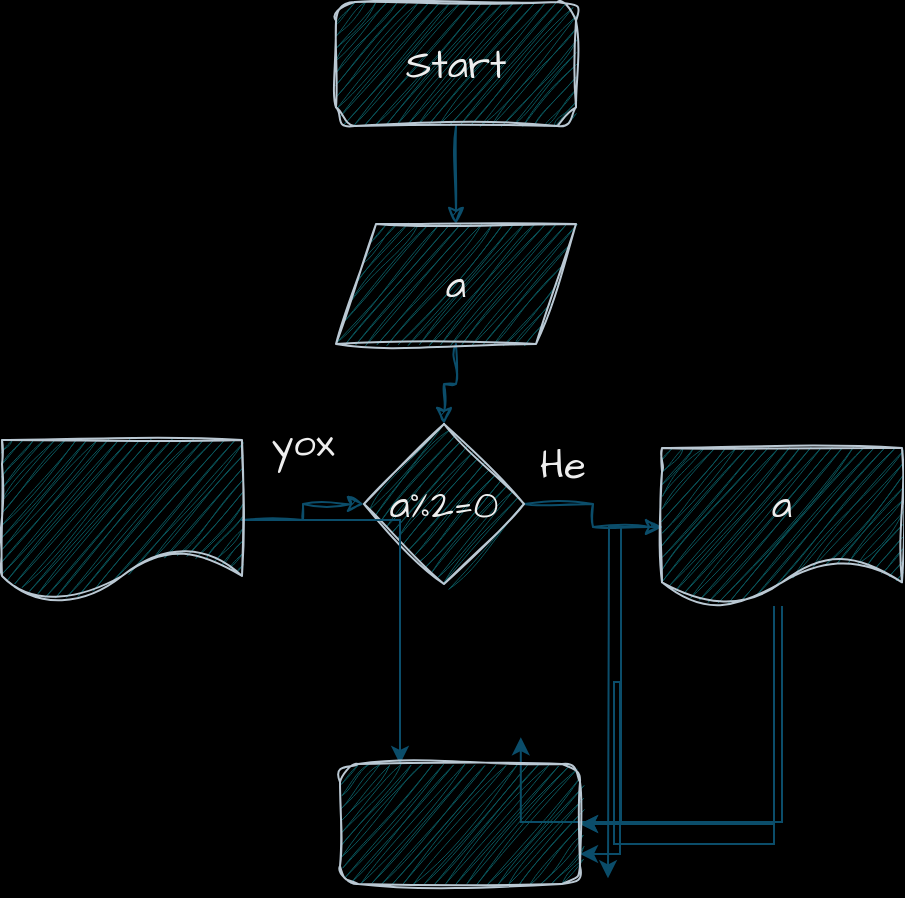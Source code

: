 <mxfile version="22.1.16" type="device" pages="3">
  <diagram name="Page-1" id="2OSHkexACjScGBSH4Fvq">
    <mxGraphModel dx="1050" dy="607" grid="0" gridSize="10" guides="1" tooltips="1" connect="1" arrows="1" fold="1" page="1" pageScale="1" pageWidth="1654" pageHeight="1169" background="#000000" math="0" shadow="0">
      <root>
        <mxCell id="0" />
        <mxCell id="1" parent="0" />
        <mxCell id="wQ0a7smBT6OowbJ8nkKi-17" value="" style="edgeStyle=orthogonalEdgeStyle;rounded=0;sketch=1;hachureGap=4;jiggle=2;curveFitting=1;orthogonalLoop=1;jettySize=auto;html=1;strokeColor=#0B4D6A;fontFamily=Architects Daughter;fontSource=https%3A%2F%2Ffonts.googleapis.com%2Fcss%3Ffamily%3DArchitects%2BDaughter;fontSize=16;labelBackgroundColor=none;fontColor=default;" parent="1" source="wQ0a7smBT6OowbJ8nkKi-11" target="wQ0a7smBT6OowbJ8nkKi-12" edge="1">
          <mxGeometry relative="1" as="geometry" />
        </mxCell>
        <mxCell id="wQ0a7smBT6OowbJ8nkKi-11" value="Start" style="rounded=1;whiteSpace=wrap;html=1;sketch=1;hachureGap=4;jiggle=2;curveFitting=1;strokeColor=#BAC8D3;fontFamily=Architects Daughter;fontSource=https%3A%2F%2Ffonts.googleapis.com%2Fcss%3Ffamily%3DArchitects%2BDaughter;fontSize=20;fontColor=#EEEEEE;fillColor=#09555B;labelBackgroundColor=none;" parent="1" vertex="1">
          <mxGeometry x="300" y="331" width="120" height="62" as="geometry" />
        </mxCell>
        <mxCell id="wQ0a7smBT6OowbJ8nkKi-18" value="" style="edgeStyle=orthogonalEdgeStyle;rounded=0;sketch=1;hachureGap=4;jiggle=2;curveFitting=1;orthogonalLoop=1;jettySize=auto;html=1;strokeColor=#0B4D6A;fontFamily=Architects Daughter;fontSource=https%3A%2F%2Ffonts.googleapis.com%2Fcss%3Ffamily%3DArchitects%2BDaughter;fontSize=16;labelBackgroundColor=none;fontColor=default;" parent="1" source="wQ0a7smBT6OowbJ8nkKi-12" target="wQ0a7smBT6OowbJ8nkKi-13" edge="1">
          <mxGeometry relative="1" as="geometry" />
        </mxCell>
        <mxCell id="wQ0a7smBT6OowbJ8nkKi-12" value="a" style="shape=parallelogram;perimeter=parallelogramPerimeter;whiteSpace=wrap;html=1;fixedSize=1;sketch=1;hachureGap=4;jiggle=2;curveFitting=1;strokeColor=#BAC8D3;fontFamily=Architects Daughter;fontSource=https%3A%2F%2Ffonts.googleapis.com%2Fcss%3Ffamily%3DArchitects%2BDaughter;fontSize=20;fontColor=#EEEEEE;fillColor=#09555B;labelBackgroundColor=none;" parent="1" vertex="1">
          <mxGeometry x="300" y="442" width="120" height="60" as="geometry" />
        </mxCell>
        <mxCell id="wQ0a7smBT6OowbJ8nkKi-19" value="" style="edgeStyle=orthogonalEdgeStyle;rounded=0;sketch=1;hachureGap=4;jiggle=2;curveFitting=1;orthogonalLoop=1;jettySize=auto;html=1;strokeColor=#0B4D6A;fontFamily=Architects Daughter;fontSource=https%3A%2F%2Ffonts.googleapis.com%2Fcss%3Ffamily%3DArchitects%2BDaughter;fontSize=16;labelBackgroundColor=none;fontColor=default;" parent="1" source="wQ0a7smBT6OowbJ8nkKi-13" target="wQ0a7smBT6OowbJ8nkKi-14" edge="1">
          <mxGeometry relative="1" as="geometry" />
        </mxCell>
        <mxCell id="wQ0a7smBT6OowbJ8nkKi-13" value="a%2=0" style="rhombus;whiteSpace=wrap;html=1;sketch=1;hachureGap=4;jiggle=2;curveFitting=1;strokeColor=#BAC8D3;fontFamily=Architects Daughter;fontSource=https%3A%2F%2Ffonts.googleapis.com%2Fcss%3Ffamily%3DArchitects%2BDaughter;fontSize=20;fontColor=#EEEEEE;fillColor=#09555B;labelBackgroundColor=none;" parent="1" vertex="1">
          <mxGeometry x="314" y="542" width="80" height="80" as="geometry" />
        </mxCell>
        <mxCell id="wQ0a7smBT6OowbJ8nkKi-26" style="edgeStyle=orthogonalEdgeStyle;rounded=0;orthogonalLoop=1;jettySize=auto;html=1;labelBackgroundColor=none;strokeColor=#0B4D6A;fontColor=default;" parent="1" source="wQ0a7smBT6OowbJ8nkKi-14" edge="1">
          <mxGeometry relative="1" as="geometry">
            <mxPoint x="436.0" y="769.143" as="targetPoint" />
          </mxGeometry>
        </mxCell>
        <mxCell id="wQ0a7smBT6OowbJ8nkKi-28" style="edgeStyle=orthogonalEdgeStyle;rounded=0;orthogonalLoop=1;jettySize=auto;html=1;entryX=1;entryY=0.5;entryDx=0;entryDy=0;labelBackgroundColor=none;strokeColor=#0B4D6A;fontColor=default;" parent="1" source="wQ0a7smBT6OowbJ8nkKi-14" target="wQ0a7smBT6OowbJ8nkKi-16" edge="1">
          <mxGeometry relative="1" as="geometry">
            <Array as="points">
              <mxPoint x="519" y="742" />
            </Array>
          </mxGeometry>
        </mxCell>
        <mxCell id="wQ0a7smBT6OowbJ8nkKi-29" style="edgeStyle=orthogonalEdgeStyle;rounded=0;orthogonalLoop=1;jettySize=auto;html=1;entryX=1;entryY=0.5;entryDx=0;entryDy=0;labelBackgroundColor=none;strokeColor=#0B4D6A;fontColor=default;" parent="1" source="wQ0a7smBT6OowbJ8nkKi-14" target="wQ0a7smBT6OowbJ8nkKi-16" edge="1">
          <mxGeometry relative="1" as="geometry" />
        </mxCell>
        <mxCell id="EVvZLr_2V_9TD-FkCwQV-2" style="edgeStyle=orthogonalEdgeStyle;rounded=0;orthogonalLoop=1;jettySize=auto;html=1;entryX=1;entryY=0.75;entryDx=0;entryDy=0;labelBackgroundColor=none;strokeColor=#0B4D6A;fontColor=default;" parent="1" source="wQ0a7smBT6OowbJ8nkKi-14" target="wQ0a7smBT6OowbJ8nkKi-16" edge="1">
          <mxGeometry relative="1" as="geometry">
            <Array as="points">
              <mxPoint x="519" y="752" />
              <mxPoint x="439" y="752" />
              <mxPoint x="439" y="671" />
              <mxPoint x="442" y="671" />
              <mxPoint x="442" y="757" />
            </Array>
          </mxGeometry>
        </mxCell>
        <mxCell id="EVvZLr_2V_9TD-FkCwQV-5" style="edgeStyle=orthogonalEdgeStyle;rounded=0;orthogonalLoop=1;jettySize=auto;html=1;labelBackgroundColor=none;strokeColor=#0B4D6A;fontColor=default;" parent="1" source="wQ0a7smBT6OowbJ8nkKi-14" edge="1">
          <mxGeometry relative="1" as="geometry">
            <mxPoint x="392.4" y="698.6" as="targetPoint" />
            <Array as="points">
              <mxPoint x="523" y="741" />
              <mxPoint x="392" y="741" />
            </Array>
          </mxGeometry>
        </mxCell>
        <mxCell id="wQ0a7smBT6OowbJ8nkKi-14" value="a" style="shape=document;whiteSpace=wrap;html=1;boundedLbl=1;sketch=1;hachureGap=4;jiggle=2;curveFitting=1;strokeColor=#BAC8D3;fontFamily=Architects Daughter;fontSource=https%3A%2F%2Ffonts.googleapis.com%2Fcss%3Ffamily%3DArchitects%2BDaughter;fontSize=20;fontColor=#EEEEEE;fillColor=#09555B;labelBackgroundColor=none;" parent="1" vertex="1">
          <mxGeometry x="463" y="554" width="120" height="79" as="geometry" />
        </mxCell>
        <mxCell id="wQ0a7smBT6OowbJ8nkKi-21" value="" style="edgeStyle=orthogonalEdgeStyle;rounded=0;sketch=1;hachureGap=4;jiggle=2;curveFitting=1;orthogonalLoop=1;jettySize=auto;html=1;strokeColor=#0B4D6A;fontFamily=Architects Daughter;fontSource=https%3A%2F%2Ffonts.googleapis.com%2Fcss%3Ffamily%3DArchitects%2BDaughter;fontSize=16;labelBackgroundColor=none;fontColor=default;" parent="1" source="wQ0a7smBT6OowbJ8nkKi-15" target="wQ0a7smBT6OowbJ8nkKi-13" edge="1">
          <mxGeometry relative="1" as="geometry" />
        </mxCell>
        <mxCell id="EVvZLr_2V_9TD-FkCwQV-4" style="edgeStyle=orthogonalEdgeStyle;rounded=0;orthogonalLoop=1;jettySize=auto;html=1;entryX=0.25;entryY=0;entryDx=0;entryDy=0;strokeColor=#0B4D6A;labelBackgroundColor=none;fontColor=default;" parent="1" source="wQ0a7smBT6OowbJ8nkKi-15" target="wQ0a7smBT6OowbJ8nkKi-16" edge="1">
          <mxGeometry relative="1" as="geometry" />
        </mxCell>
        <mxCell id="wQ0a7smBT6OowbJ8nkKi-15" value="" style="shape=document;whiteSpace=wrap;html=1;boundedLbl=1;sketch=1;hachureGap=4;jiggle=2;curveFitting=1;strokeColor=#BAC8D3;fontFamily=Architects Daughter;fontSource=https%3A%2F%2Ffonts.googleapis.com%2Fcss%3Ffamily%3DArchitects%2BDaughter;fontSize=20;fontColor=#EEEEEE;fillColor=#09555B;labelBackgroundColor=none;" parent="1" vertex="1">
          <mxGeometry x="133" y="550" width="120" height="80" as="geometry" />
        </mxCell>
        <mxCell id="wQ0a7smBT6OowbJ8nkKi-16" value="" style="rounded=1;whiteSpace=wrap;html=1;sketch=1;hachureGap=4;jiggle=2;curveFitting=1;strokeColor=#BAC8D3;fontFamily=Architects Daughter;fontSource=https%3A%2F%2Ffonts.googleapis.com%2Fcss%3Ffamily%3DArchitects%2BDaughter;fontSize=20;fontColor=#EEEEEE;fillColor=#09555B;labelBackgroundColor=none;" parent="1" vertex="1">
          <mxGeometry x="302" y="712" width="120" height="60" as="geometry" />
        </mxCell>
        <mxCell id="wQ0a7smBT6OowbJ8nkKi-20" value="He" style="text;html=1;align=center;verticalAlign=middle;resizable=0;points=[];autosize=1;strokeColor=none;fillColor=none;fontSize=20;fontFamily=Architects Daughter;fontColor=#EEEEEE;labelBackgroundColor=none;" parent="1" vertex="1">
          <mxGeometry x="392" y="544" width="41" height="36" as="geometry" />
        </mxCell>
        <mxCell id="wQ0a7smBT6OowbJ8nkKi-22" value="yox" style="text;html=1;align=center;verticalAlign=middle;resizable=0;points=[];autosize=1;strokeColor=none;fillColor=none;fontSize=20;fontFamily=Architects Daughter;fontColor=#EEEEEE;labelBackgroundColor=none;" parent="1" vertex="1">
          <mxGeometry x="258" y="533" width="50" height="36" as="geometry" />
        </mxCell>
      </root>
    </mxGraphModel>
  </diagram>
  <diagram id="K3-xwuXiq5CWsZk_6TU0" name="Page-2">
    <mxGraphModel dx="1450" dy="1007" grid="0" gridSize="10" guides="1" tooltips="1" connect="1" arrows="1" fold="1" page="0" pageScale="1" pageWidth="1654" pageHeight="1169" math="0" shadow="0">
      <root>
        <mxCell id="0" />
        <mxCell id="1" parent="0" />
        <mxCell id="59_dwBj3qvvzZFIMVQnK-3" style="edgeStyle=none;curved=1;rounded=0;orthogonalLoop=1;jettySize=auto;html=1;exitX=0.5;exitY=1;exitDx=0;exitDy=0;fontSize=12;startSize=8;endSize=8;labelBackgroundColor=none;fontColor=default;" parent="1" source="59_dwBj3qvvzZFIMVQnK-1" target="59_dwBj3qvvzZFIMVQnK-2" edge="1">
          <mxGeometry relative="1" as="geometry" />
        </mxCell>
        <mxCell id="59_dwBj3qvvzZFIMVQnK-1" value="start" style="rounded=1;whiteSpace=wrap;html=1;fontSize=16;labelBackgroundColor=none;" parent="1" vertex="1">
          <mxGeometry x="-164" y="-36" width="120" height="60" as="geometry" />
        </mxCell>
        <mxCell id="59_dwBj3qvvzZFIMVQnK-5" style="edgeStyle=none;curved=1;rounded=0;orthogonalLoop=1;jettySize=auto;html=1;exitX=0.5;exitY=1;exitDx=0;exitDy=0;fontSize=12;startSize=8;endSize=8;labelBackgroundColor=none;fontColor=default;" parent="1" source="59_dwBj3qvvzZFIMVQnK-2" target="59_dwBj3qvvzZFIMVQnK-4" edge="1">
          <mxGeometry relative="1" as="geometry" />
        </mxCell>
        <mxCell id="59_dwBj3qvvzZFIMVQnK-2" value="a" style="shape=parallelogram;perimeter=parallelogramPerimeter;whiteSpace=wrap;html=1;fixedSize=1;fontSize=16;labelBackgroundColor=none;" parent="1" vertex="1">
          <mxGeometry x="-161" y="54" width="120" height="60" as="geometry" />
        </mxCell>
        <mxCell id="59_dwBj3qvvzZFIMVQnK-11" value="" style="edgeStyle=none;curved=1;rounded=0;orthogonalLoop=1;jettySize=auto;html=1;fontSize=12;startSize=8;endSize=8;labelBackgroundColor=none;fontColor=default;" parent="1" source="59_dwBj3qvvzZFIMVQnK-4" target="59_dwBj3qvvzZFIMVQnK-7" edge="1">
          <mxGeometry relative="1" as="geometry" />
        </mxCell>
        <mxCell id="59_dwBj3qvvzZFIMVQnK-4" value="a%2=0" style="rhombus;whiteSpace=wrap;html=1;fontSize=16;labelBackgroundColor=none;" parent="1" vertex="1">
          <mxGeometry x="-142" y="144" width="81" height="80" as="geometry" />
        </mxCell>
        <mxCell id="59_dwBj3qvvzZFIMVQnK-14" style="edgeStyle=none;curved=1;rounded=0;orthogonalLoop=1;jettySize=auto;html=1;fontSize=12;startSize=8;endSize=8;strokeColor=none;" parent="1" source="59_dwBj3qvvzZFIMVQnK-6" edge="1">
          <mxGeometry relative="1" as="geometry">
            <mxPoint x="-6" y="350" as="targetPoint" />
          </mxGeometry>
        </mxCell>
        <mxCell id="59_dwBj3qvvzZFIMVQnK-16" style="edgeStyle=none;curved=0;rounded=0;orthogonalLoop=1;jettySize=auto;html=1;fontSize=12;startSize=8;endSize=8;exitX=0.727;exitY=0.79;exitDx=0;exitDy=0;exitPerimeter=0;" parent="1" source="59_dwBj3qvvzZFIMVQnK-6" target="59_dwBj3qvvzZFIMVQnK-8" edge="1">
          <mxGeometry relative="1" as="geometry">
            <mxPoint x="93" y="235" as="sourcePoint" />
            <Array as="points">
              <mxPoint x="81" y="299" />
              <mxPoint x="88" y="349" />
            </Array>
          </mxGeometry>
        </mxCell>
        <mxCell id="59_dwBj3qvvzZFIMVQnK-6" value="eded cutur" style="shape=document;whiteSpace=wrap;html=1;boundedLbl=1;fontSize=16;labelBackgroundColor=none;" parent="1" vertex="1">
          <mxGeometry x="-2" y="154" width="120" height="80" as="geometry" />
        </mxCell>
        <mxCell id="59_dwBj3qvvzZFIMVQnK-17" style="edgeStyle=none;curved=0;rounded=0;orthogonalLoop=1;jettySize=auto;html=1;fontSize=12;startSize=8;endSize=8;" parent="1" source="59_dwBj3qvvzZFIMVQnK-7" target="59_dwBj3qvvzZFIMVQnK-8" edge="1">
          <mxGeometry relative="1" as="geometry">
            <Array as="points">
              <mxPoint x="-253" y="349" />
            </Array>
          </mxGeometry>
        </mxCell>
        <mxCell id="59_dwBj3qvvzZFIMVQnK-7" value="eded tekdir" style="shape=document;whiteSpace=wrap;html=1;boundedLbl=1;fontSize=16;labelBackgroundColor=none;" parent="1" vertex="1">
          <mxGeometry x="-311" y="149" width="120" height="80" as="geometry" />
        </mxCell>
        <mxCell id="59_dwBj3qvvzZFIMVQnK-8" value="son" style="rounded=1;whiteSpace=wrap;html=1;fontSize=16;labelBackgroundColor=none;" parent="1" vertex="1">
          <mxGeometry x="-141" y="319" width="120" height="60" as="geometry" />
        </mxCell>
        <mxCell id="59_dwBj3qvvzZFIMVQnK-9" style="edgeStyle=none;curved=1;rounded=0;orthogonalLoop=1;jettySize=auto;html=1;exitX=1;exitY=0.5;exitDx=0;exitDy=0;entryX=0.047;entryY=0.375;entryDx=0;entryDy=0;entryPerimeter=0;fontSize=12;startSize=8;endSize=8;labelBackgroundColor=none;fontColor=default;" parent="1" source="59_dwBj3qvvzZFIMVQnK-4" target="59_dwBj3qvvzZFIMVQnK-6" edge="1">
          <mxGeometry relative="1" as="geometry" />
        </mxCell>
        <mxCell id="59_dwBj3qvvzZFIMVQnK-10" value="He" style="text;html=1;align=center;verticalAlign=middle;resizable=0;points=[];autosize=1;fontSize=16;shadow=0;rounded=0;glass=0;labelBackgroundColor=none;" parent="1" vertex="1">
          <mxGeometry x="-50" y="149" width="38" height="31" as="geometry" />
        </mxCell>
        <mxCell id="59_dwBj3qvvzZFIMVQnK-12" value="&lt;h3&gt;Yox&lt;/h3&gt;" style="text;html=1;align=center;verticalAlign=middle;resizable=0;points=[];autosize=1;strokeColor=none;fillColor=none;fontSize=16;labelBackgroundColor=none;" parent="1" vertex="1">
          <mxGeometry x="-194" y="138" width="51" height="72" as="geometry" />
        </mxCell>
      </root>
    </mxGraphModel>
  </diagram>
  <diagram id="yzt-UmHjskROZ6wLiYon" name="Page-3">
    <mxGraphModel dx="2550" dy="1412" grid="0" gridSize="10" guides="1" tooltips="1" connect="1" arrows="0" fold="1" page="0" pageScale="1" pageWidth="1654" pageHeight="1169" math="0" shadow="0">
      <root>
        <mxCell id="0" />
        <mxCell id="1" parent="0" />
        <mxCell id="zOxjA9OnpaWsxXH9wNen-3" value="" style="edgeStyle=none;curved=1;rounded=0;orthogonalLoop=1;jettySize=auto;html=1;fontSize=12;startSize=8;endSize=8;" parent="1" source="zOxjA9OnpaWsxXH9wNen-1" target="zOxjA9OnpaWsxXH9wNen-2" edge="1">
          <mxGeometry relative="1" as="geometry" />
        </mxCell>
        <mxCell id="zOxjA9OnpaWsxXH9wNen-1" value="start" style="rounded=1;whiteSpace=wrap;html=1;fontSize=16;" parent="1" vertex="1">
          <mxGeometry x="-104" y="-59" width="120" height="60" as="geometry" />
        </mxCell>
        <mxCell id="zOxjA9OnpaWsxXH9wNen-5" value="" style="edgeStyle=none;curved=1;rounded=0;orthogonalLoop=1;jettySize=auto;html=1;fontSize=12;startSize=8;endSize=8;" parent="1" source="zOxjA9OnpaWsxXH9wNen-2" target="zOxjA9OnpaWsxXH9wNen-4" edge="1">
          <mxGeometry relative="1" as="geometry" />
        </mxCell>
        <mxCell id="zOxjA9OnpaWsxXH9wNen-2" value="a" style="shape=parallelogram;perimeter=parallelogramPerimeter;whiteSpace=wrap;html=1;fixedSize=1;fontSize=16;" parent="1" vertex="1">
          <mxGeometry x="-104" y="33" width="120" height="60" as="geometry" />
        </mxCell>
        <mxCell id="zOxjA9OnpaWsxXH9wNen-9" value="" style="edgeStyle=none;curved=1;rounded=0;orthogonalLoop=1;jettySize=auto;html=1;fontSize=12;startSize=8;endSize=8;" parent="1" source="zOxjA9OnpaWsxXH9wNen-4" target="zOxjA9OnpaWsxXH9wNen-7" edge="1">
          <mxGeometry relative="1" as="geometry" />
        </mxCell>
        <mxCell id="zOxjA9OnpaWsxXH9wNen-4" value="a%2=0" style="rhombus;whiteSpace=wrap;html=1;fontSize=16;" parent="1" vertex="1">
          <mxGeometry x="-84" y="120" width="80" height="80" as="geometry" />
        </mxCell>
        <mxCell id="zOxjA9OnpaWsxXH9wNen-11" style="edgeStyle=none;curved=0;rounded=0;orthogonalLoop=1;jettySize=auto;html=1;entryX=1;entryY=0.75;entryDx=0;entryDy=0;fontSize=12;startSize=8;endSize=8;" parent="1" source="zOxjA9OnpaWsxXH9wNen-6" target="zOxjA9OnpaWsxXH9wNen-10" edge="1">
          <mxGeometry relative="1" as="geometry">
            <Array as="points">
              <mxPoint x="108" y="319" />
            </Array>
          </mxGeometry>
        </mxCell>
        <mxCell id="zOxjA9OnpaWsxXH9wNen-6" value="eded cutdur" style="shape=document;whiteSpace=wrap;html=1;boundedLbl=1;fontSize=16;" parent="1" vertex="1">
          <mxGeometry x="48" y="132" width="120" height="80" as="geometry" />
        </mxCell>
        <mxCell id="zOxjA9OnpaWsxXH9wNen-12" style="edgeStyle=none;curved=0;rounded=0;orthogonalLoop=1;jettySize=auto;html=1;entryX=0;entryY=0.75;entryDx=0;entryDy=0;fontSize=12;startSize=8;endSize=8;" parent="1" source="zOxjA9OnpaWsxXH9wNen-7" target="zOxjA9OnpaWsxXH9wNen-10" edge="1">
          <mxGeometry relative="1" as="geometry">
            <Array as="points">
              <mxPoint x="-194" y="321" />
            </Array>
          </mxGeometry>
        </mxCell>
        <mxCell id="zOxjA9OnpaWsxXH9wNen-7" value="eded tekdir" style="shape=document;whiteSpace=wrap;html=1;boundedLbl=1;fontSize=16;" parent="1" vertex="1">
          <mxGeometry x="-250" y="123" width="120" height="80" as="geometry" />
        </mxCell>
        <mxCell id="zOxjA9OnpaWsxXH9wNen-8" style="edgeStyle=none;curved=1;rounded=0;orthogonalLoop=1;jettySize=auto;html=1;exitX=1;exitY=0.5;exitDx=0;exitDy=0;entryX=0.077;entryY=0.35;entryDx=0;entryDy=0;entryPerimeter=0;fontSize=12;startSize=8;endSize=8;" parent="1" source="zOxjA9OnpaWsxXH9wNen-4" target="zOxjA9OnpaWsxXH9wNen-6" edge="1">
          <mxGeometry relative="1" as="geometry" />
        </mxCell>
        <mxCell id="zOxjA9OnpaWsxXH9wNen-10" value="End" style="rounded=1;whiteSpace=wrap;html=1;fontSize=16;" parent="1" vertex="1">
          <mxGeometry x="-101" y="276" width="120" height="60" as="geometry" />
        </mxCell>
        <mxCell id="zOxjA9OnpaWsxXH9wNen-13" value="He" style="text;html=1;align=center;verticalAlign=middle;resizable=0;points=[];autosize=1;strokeColor=none;fillColor=none;fontSize=16;" parent="1" vertex="1">
          <mxGeometry x="-10" y="128" width="38" height="31" as="geometry" />
        </mxCell>
        <mxCell id="zOxjA9OnpaWsxXH9wNen-14" value="Yox" style="text;html=1;align=center;verticalAlign=middle;resizable=0;points=[];autosize=1;strokeColor=none;fillColor=none;fontSize=16;" parent="1" vertex="1">
          <mxGeometry x="-126" y="121" width="44" height="31" as="geometry" />
        </mxCell>
        <mxCell id="zOxjA9OnpaWsxXH9wNen-17" value="" style="edgeStyle=none;curved=1;rounded=0;orthogonalLoop=1;jettySize=auto;html=1;fontSize=12;startSize=8;endSize=8;" parent="1" source="zOxjA9OnpaWsxXH9wNen-15" target="zOxjA9OnpaWsxXH9wNen-16" edge="1">
          <mxGeometry relative="1" as="geometry" />
        </mxCell>
        <mxCell id="zOxjA9OnpaWsxXH9wNen-15" value="Start" style="rounded=1;whiteSpace=wrap;html=1;fontSize=16;" parent="1" vertex="1">
          <mxGeometry x="362" y="-64" width="120" height="60" as="geometry" />
        </mxCell>
        <mxCell id="zOxjA9OnpaWsxXH9wNen-19" value="" style="edgeStyle=none;curved=1;rounded=0;orthogonalLoop=1;jettySize=auto;html=1;fontSize=12;startSize=8;endSize=8;" parent="1" source="zOxjA9OnpaWsxXH9wNen-16" target="zOxjA9OnpaWsxXH9wNen-18" edge="1">
          <mxGeometry relative="1" as="geometry" />
        </mxCell>
        <mxCell id="zOxjA9OnpaWsxXH9wNen-16" value="a,b" style="shape=parallelogram;perimeter=parallelogramPerimeter;whiteSpace=wrap;html=1;fixedSize=1;fontSize=16;" parent="1" vertex="1">
          <mxGeometry x="364" y="39" width="120" height="60" as="geometry" />
        </mxCell>
        <mxCell id="zOxjA9OnpaWsxXH9wNen-22" value="" style="edgeStyle=none;curved=1;rounded=0;orthogonalLoop=1;jettySize=auto;html=1;fontSize=12;startSize=8;endSize=8;" parent="1" source="zOxjA9OnpaWsxXH9wNen-18" target="zOxjA9OnpaWsxXH9wNen-20" edge="1">
          <mxGeometry relative="1" as="geometry" />
        </mxCell>
        <mxCell id="zOxjA9OnpaWsxXH9wNen-23" value="" style="edgeStyle=none;curved=1;rounded=0;orthogonalLoop=1;jettySize=auto;html=1;fontSize=12;startSize=8;endSize=8;" parent="1" source="zOxjA9OnpaWsxXH9wNen-18" target="zOxjA9OnpaWsxXH9wNen-21" edge="1">
          <mxGeometry relative="1" as="geometry" />
        </mxCell>
        <mxCell id="zOxjA9OnpaWsxXH9wNen-18" value="a%b = 0" style="rhombus;whiteSpace=wrap;html=1;fontSize=16;" parent="1" vertex="1">
          <mxGeometry x="384" y="128" width="80" height="80" as="geometry" />
        </mxCell>
        <mxCell id="zOxjA9OnpaWsxXH9wNen-27" style="edgeStyle=none;curved=0;rounded=0;orthogonalLoop=1;jettySize=auto;html=1;entryX=1;entryY=0.5;entryDx=0;entryDy=0;fontSize=12;startSize=8;endSize=8;exitX=0.675;exitY=0.795;exitDx=0;exitDy=0;exitPerimeter=0;" parent="1" source="zOxjA9OnpaWsxXH9wNen-20" target="zOxjA9OnpaWsxXH9wNen-26" edge="1">
          <mxGeometry relative="1" as="geometry">
            <Array as="points">
              <mxPoint x="587" y="320" />
            </Array>
          </mxGeometry>
        </mxCell>
        <mxCell id="zOxjA9OnpaWsxXH9wNen-20" value="eded tam bolunur" style="shape=document;whiteSpace=wrap;html=1;boundedLbl=1;fontSize=16;" parent="1" vertex="1">
          <mxGeometry x="509" y="128" width="120" height="80" as="geometry" />
        </mxCell>
        <mxCell id="zOxjA9OnpaWsxXH9wNen-28" style="edgeStyle=none;curved=0;rounded=0;orthogonalLoop=1;jettySize=auto;html=1;fontSize=12;startSize=8;endSize=8;exitX=0.568;exitY=0.835;exitDx=0;exitDy=0;exitPerimeter=0;" parent="1" source="zOxjA9OnpaWsxXH9wNen-21" edge="1">
          <mxGeometry relative="1" as="geometry">
            <mxPoint x="392.4" y="323.6" as="targetPoint" />
            <mxPoint x="288" y="218" as="sourcePoint" />
            <Array as="points">
              <mxPoint x="285" y="324" />
            </Array>
          </mxGeometry>
        </mxCell>
        <mxCell id="zOxjA9OnpaWsxXH9wNen-21" value="bolunmur" style="shape=document;whiteSpace=wrap;html=1;boundedLbl=1;fontSize=16;" parent="1" vertex="1">
          <mxGeometry x="221" y="128" width="120" height="80" as="geometry" />
        </mxCell>
        <mxCell id="zOxjA9OnpaWsxXH9wNen-24" value="he" style="text;html=1;align=center;verticalAlign=middle;resizable=0;points=[];autosize=1;strokeColor=none;fillColor=none;fontSize=16;" parent="1" vertex="1">
          <mxGeometry x="456" y="138" width="36" height="31" as="geometry" />
        </mxCell>
        <mxCell id="zOxjA9OnpaWsxXH9wNen-25" value="yox" style="text;html=1;align=center;verticalAlign=middle;resizable=0;points=[];autosize=1;strokeColor=none;fillColor=none;fontSize=16;" parent="1" vertex="1">
          <mxGeometry x="350" y="128" width="43" height="31" as="geometry" />
        </mxCell>
        <mxCell id="zOxjA9OnpaWsxXH9wNen-26" value="End" style="rounded=1;whiteSpace=wrap;html=1;fontSize=16;" parent="1" vertex="1">
          <mxGeometry x="393" y="290" width="120" height="60" as="geometry" />
        </mxCell>
        <mxCell id="zOxjA9OnpaWsxXH9wNen-29" value="&amp;nbsp;Verilmiş ədədin tək və ya cüt ədəd olduğunu yoxla" style="text;html=1;align=center;verticalAlign=middle;resizable=0;points=[];autosize=1;strokeColor=none;fillColor=none;fontSize=16;" parent="1" vertex="1">
          <mxGeometry x="-250" y="-158" width="377" height="31" as="geometry" />
        </mxCell>
        <mxCell id="zOxjA9OnpaWsxXH9wNen-30" style="edgeStyle=none;curved=1;rounded=0;orthogonalLoop=1;jettySize=auto;html=1;entryX=0.354;entryY=0.003;entryDx=0;entryDy=0;entryPerimeter=0;fontSize=12;startSize=8;endSize=8;" parent="1" source="zOxjA9OnpaWsxXH9wNen-29" target="zOxjA9OnpaWsxXH9wNen-1" edge="1">
          <mxGeometry relative="1" as="geometry" />
        </mxCell>
        <mxCell id="zOxjA9OnpaWsxXH9wNen-31" value="2 ədəd verilib. Əgər&amp;nbsp;&lt;b style=&quot;-webkit-tap-highlight-color: transparent; color: rgb(60, 64, 67); font-family: Roboto, Arial, sans-serif; font-size: 14px; letter-spacing: 0.2px; text-align: start;&quot;&gt;birinci&amp;nbsp;&lt;/b&gt;&lt;span style=&quot;color: rgb(60, 64, 67); font-family: Roboto, Arial, sans-serif; font-size: 14px; letter-spacing: 0.2px; text-align: start;&quot;&gt;ədəd&amp;nbsp;&lt;/span&gt;&lt;b style=&quot;-webkit-tap-highlight-color: transparent; color: rgb(60, 64, 67); font-family: Roboto, Arial, sans-serif; font-size: 14px; letter-spacing: 0.2px; text-align: start;&quot;&gt;ikinci&amp;nbsp;&lt;/b&gt;&lt;span style=&quot;color: rgb(60, 64, 67); font-family: Roboto, Arial, sans-serif; font-size: 14px; letter-spacing: 0.2px; text-align: start;&quot;&gt;ədədə tam bölünürsə o zaman cavabı çapa vermək&lt;br&gt;. Əks halda &quot;&lt;/span&gt;&lt;b style=&quot;-webkit-tap-highlight-color: transparent; color: rgb(60, 64, 67); font-family: Roboto, Arial, sans-serif; font-size: 14px; letter-spacing: 0.2px; text-align: start;&quot;&gt;Bölünmür&lt;/b&gt;&lt;span style=&quot;color: rgb(60, 64, 67); font-family: Roboto, Arial, sans-serif; font-size: 14px; letter-spacing: 0.2px; text-align: start;&quot;&gt;&quot; sözünü çap etmək&lt;/span&gt;" style="text;html=1;align=center;verticalAlign=middle;resizable=0;points=[];autosize=1;strokeColor=none;fillColor=none;fontSize=16;" parent="1" vertex="1">
          <mxGeometry x="139" y="-208" width="614" height="50" as="geometry" />
        </mxCell>
        <mxCell id="zOxjA9OnpaWsxXH9wNen-32" style="edgeStyle=none;curved=1;rounded=0;orthogonalLoop=1;jettySize=auto;html=1;entryX=0.7;entryY=0.087;entryDx=0;entryDy=0;entryPerimeter=0;fontSize=12;startSize=8;endSize=8;" parent="1" source="zOxjA9OnpaWsxXH9wNen-31" target="zOxjA9OnpaWsxXH9wNen-15" edge="1">
          <mxGeometry relative="1" as="geometry" />
        </mxCell>
        <mxCell id="zOxjA9OnpaWsxXH9wNen-52" value="" style="edgeStyle=none;curved=1;rounded=0;orthogonalLoop=1;jettySize=auto;html=1;fontSize=12;startSize=8;endSize=8;exitX=0.434;exitY=1.135;exitDx=0;exitDy=0;exitPerimeter=0;" parent="1" source="zOxjA9OnpaWsxXH9wNen-33" target="zOxjA9OnpaWsxXH9wNen-35" edge="1">
          <mxGeometry relative="1" as="geometry" />
        </mxCell>
        <mxCell id="zOxjA9OnpaWsxXH9wNen-33" value="Verilmiş&amp;nbsp;ədədin sonuncu rəqəmi 7 ilə qurtarırmı?&amp;nbsp;&lt;b style=&quot;-webkit-tap-highlight-color: transparent; color: rgb(60, 64, 67); font-family: Roboto, Arial, sans-serif; font-size: 14px; letter-spacing: 0.2px; text-align: start;&quot;&gt;Bəli&amp;nbsp;&lt;/b&gt;&lt;span style=&quot;color: rgb(60, 64, 67); font-family: Roboto, Arial, sans-serif; font-size: 14px; letter-spacing: 0.2px; text-align: start;&quot;&gt;və&amp;nbsp;&lt;/span&gt;&lt;b style=&quot;-webkit-tap-highlight-color: transparent; color: rgb(60, 64, 67); font-family: Roboto, Arial, sans-serif; font-size: 14px; letter-spacing: 0.2px; text-align: start;&quot;&gt;Xeyr&amp;nbsp;&lt;/b&gt;&lt;span style=&quot;color: rgb(60, 64, 67); font-family: Roboto, Arial, sans-serif; font-size: 14px; letter-spacing: 0.2px; text-align: start;&quot;&gt;cavabını ekrana çap etmək&lt;/span&gt;" style="text;html=1;align=center;verticalAlign=middle;resizable=0;points=[];autosize=1;strokeColor=none;fillColor=none;fontSize=16;" parent="1" vertex="1">
          <mxGeometry x="-395" y="510" width="624" height="31" as="geometry" />
        </mxCell>
        <mxCell id="zOxjA9OnpaWsxXH9wNen-36" value="" style="edgeStyle=none;curved=1;rounded=0;orthogonalLoop=1;jettySize=auto;html=1;fontSize=12;startSize=8;endSize=8;" parent="1" source="zOxjA9OnpaWsxXH9wNen-34" target="zOxjA9OnpaWsxXH9wNen-35" edge="1">
          <mxGeometry relative="1" as="geometry" />
        </mxCell>
        <mxCell id="zOxjA9OnpaWsxXH9wNen-34" value="Start" style="rounded=1;whiteSpace=wrap;html=1;fontSize=16;" parent="1" vertex="1">
          <mxGeometry x="-187" y="584" width="120" height="60" as="geometry" />
        </mxCell>
        <mxCell id="zOxjA9OnpaWsxXH9wNen-38" value="" style="edgeStyle=none;curved=1;rounded=0;orthogonalLoop=1;jettySize=auto;html=1;fontSize=12;startSize=8;endSize=8;" parent="1" source="zOxjA9OnpaWsxXH9wNen-35" edge="1">
          <mxGeometry relative="1" as="geometry">
            <mxPoint x="-127.741" y="785.741" as="targetPoint" />
          </mxGeometry>
        </mxCell>
        <mxCell id="zOxjA9OnpaWsxXH9wNen-35" value="a" style="shape=parallelogram;perimeter=parallelogramPerimeter;whiteSpace=wrap;html=1;fixedSize=1;fontSize=16;" parent="1" vertex="1">
          <mxGeometry x="-189" y="689" width="120" height="60" as="geometry" />
        </mxCell>
        <mxCell id="zOxjA9OnpaWsxXH9wNen-41" value="" style="edgeStyle=none;curved=1;rounded=0;orthogonalLoop=1;jettySize=auto;html=1;fontSize=12;startSize=8;endSize=8;" parent="1" source="zOxjA9OnpaWsxXH9wNen-39" target="zOxjA9OnpaWsxXH9wNen-40" edge="1">
          <mxGeometry relative="1" as="geometry" />
        </mxCell>
        <mxCell id="zOxjA9OnpaWsxXH9wNen-39" value="b" style="shape=parallelogram;perimeter=parallelogramPerimeter;whiteSpace=wrap;html=1;fixedSize=1;fontSize=16;" parent="1" vertex="1">
          <mxGeometry x="-195" y="787" width="120" height="60" as="geometry" />
        </mxCell>
        <mxCell id="zOxjA9OnpaWsxXH9wNen-43" value="" style="edgeStyle=none;curved=1;rounded=0;orthogonalLoop=1;jettySize=auto;html=1;fontSize=12;startSize=8;endSize=8;" parent="1" source="zOxjA9OnpaWsxXH9wNen-40" target="zOxjA9OnpaWsxXH9wNen-42" edge="1">
          <mxGeometry relative="1" as="geometry" />
        </mxCell>
        <mxCell id="zOxjA9OnpaWsxXH9wNen-45" value="" style="edgeStyle=none;curved=1;rounded=0;orthogonalLoop=1;jettySize=auto;html=1;fontSize=12;startSize=8;endSize=8;" parent="1" source="zOxjA9OnpaWsxXH9wNen-40" target="zOxjA9OnpaWsxXH9wNen-44" edge="1">
          <mxGeometry relative="1" as="geometry" />
        </mxCell>
        <mxCell id="zOxjA9OnpaWsxXH9wNen-40" value="b = a%10=7" style="rhombus;whiteSpace=wrap;html=1;fontSize=16;" parent="1" vertex="1">
          <mxGeometry x="-190" y="867" width="110" height="109" as="geometry" />
        </mxCell>
        <mxCell id="zOxjA9OnpaWsxXH9wNen-51" style="edgeStyle=none;curved=0;rounded=0;orthogonalLoop=1;jettySize=auto;html=1;entryX=1;entryY=0.5;entryDx=0;entryDy=0;fontSize=12;startSize=8;endSize=8;exitX=0.732;exitY=0.76;exitDx=0;exitDy=0;exitPerimeter=0;" parent="1" source="zOxjA9OnpaWsxXH9wNen-42" edge="1">
          <mxGeometry relative="1" as="geometry">
            <mxPoint x="27.909" y="970" as="sourcePoint" />
            <mxPoint x="-59" y="1106" as="targetPoint" />
            <Array as="points">
              <mxPoint x="48" y="1106" />
            </Array>
          </mxGeometry>
        </mxCell>
        <mxCell id="zOxjA9OnpaWsxXH9wNen-42" value="Beli" style="shape=document;whiteSpace=wrap;html=1;boundedLbl=1;fontSize=16;" parent="1" vertex="1">
          <mxGeometry x="-41" y="890" width="120" height="80" as="geometry" />
        </mxCell>
        <mxCell id="zOxjA9OnpaWsxXH9wNen-50" style="edgeStyle=none;curved=0;rounded=0;orthogonalLoop=1;jettySize=auto;html=1;entryX=0;entryY=0.5;entryDx=0;entryDy=0;fontSize=12;startSize=8;endSize=8;" parent="1" source="zOxjA9OnpaWsxXH9wNen-44" target="zOxjA9OnpaWsxXH9wNen-48" edge="1">
          <mxGeometry relative="1" as="geometry">
            <Array as="points">
              <mxPoint x="-291" y="1109" />
            </Array>
          </mxGeometry>
        </mxCell>
        <mxCell id="zOxjA9OnpaWsxXH9wNen-44" value="Yox" style="shape=document;whiteSpace=wrap;html=1;boundedLbl=1;fontSize=16;" parent="1" vertex="1">
          <mxGeometry x="-349" y="887" width="120" height="80" as="geometry" />
        </mxCell>
        <mxCell id="zOxjA9OnpaWsxXH9wNen-46" value="he" style="text;html=1;align=center;verticalAlign=middle;resizable=0;points=[];autosize=1;strokeColor=none;fillColor=none;fontSize=16;" parent="1" vertex="1">
          <mxGeometry x="-85" y="885" width="36" height="31" as="geometry" />
        </mxCell>
        <mxCell id="zOxjA9OnpaWsxXH9wNen-47" value="yox" style="text;html=1;align=center;verticalAlign=middle;resizable=0;points=[];autosize=1;strokeColor=none;fillColor=none;fontSize=16;" parent="1" vertex="1">
          <mxGeometry x="-225" y="890" width="43" height="31" as="geometry" />
        </mxCell>
        <mxCell id="zOxjA9OnpaWsxXH9wNen-48" value="End" style="rounded=1;whiteSpace=wrap;html=1;fontSize=16;" parent="1" vertex="1">
          <mxGeometry x="-182" y="1076" width="120" height="60" as="geometry" />
        </mxCell>
        <mxCell id="zOxjA9OnpaWsxXH9wNen-55" value="" style="edgeStyle=none;curved=1;rounded=0;orthogonalLoop=1;jettySize=auto;html=1;fontSize=12;startSize=8;endSize=8;" parent="1" source="zOxjA9OnpaWsxXH9wNen-53" target="zOxjA9OnpaWsxXH9wNen-54" edge="1">
          <mxGeometry relative="1" as="geometry" />
        </mxCell>
        <mxCell id="zOxjA9OnpaWsxXH9wNen-53" value="4.&amp;nbsp;Verilmiş&amp;nbsp;&amp;nbsp;2 rəqəmli ədədin rəqəmləri eynidirmi?&lt;br&gt;&amp;nbsp;&lt;b style=&quot;-webkit-tap-highlight-color: transparent; color: rgb(60, 64, 67); font-family: Roboto, Arial, sans-serif; font-size: 14px; letter-spacing: 0.2px; text-align: start;&quot;&gt;Bəli&amp;nbsp;&lt;/b&gt;&lt;span style=&quot;color: rgb(60, 64, 67); font-family: Roboto, Arial, sans-serif; font-size: 14px; letter-spacing: 0.2px; text-align: start;&quot;&gt;və&amp;nbsp;&lt;/span&gt;&lt;b style=&quot;-webkit-tap-highlight-color: transparent; color: rgb(60, 64, 67); font-family: Roboto, Arial, sans-serif; font-size: 14px; letter-spacing: 0.2px; text-align: start;&quot;&gt;Xeyr&amp;nbsp;&lt;/b&gt;&lt;span style=&quot;color: rgb(60, 64, 67); font-family: Roboto, Arial, sans-serif; font-size: 14px; letter-spacing: 0.2px; text-align: start;&quot;&gt;cavabını ekrana çap etmək&lt;/span&gt;" style="text;html=1;align=center;verticalAlign=middle;resizable=0;points=[];autosize=1;strokeColor=none;fillColor=none;fontSize=16;" parent="1" vertex="1">
          <mxGeometry x="393" y="479" width="367" height="50" as="geometry" />
        </mxCell>
        <mxCell id="zOxjA9OnpaWsxXH9wNen-57" value="" style="edgeStyle=none;curved=1;rounded=0;orthogonalLoop=1;jettySize=auto;html=1;fontSize=12;startSize=8;endSize=8;" parent="1" source="zOxjA9OnpaWsxXH9wNen-54" target="zOxjA9OnpaWsxXH9wNen-56" edge="1">
          <mxGeometry relative="1" as="geometry" />
        </mxCell>
        <mxCell id="zOxjA9OnpaWsxXH9wNen-54" value="Start" style="rounded=1;whiteSpace=wrap;html=1;fontSize=16;" parent="1" vertex="1">
          <mxGeometry x="520" y="565" width="120" height="60" as="geometry" />
        </mxCell>
        <mxCell id="zOxjA9OnpaWsxXH9wNen-59" value="" style="edgeStyle=none;curved=1;rounded=0;orthogonalLoop=1;jettySize=auto;html=1;fontSize=12;startSize=8;endSize=8;" parent="1" source="zOxjA9OnpaWsxXH9wNen-56" target="zOxjA9OnpaWsxXH9wNen-58" edge="1">
          <mxGeometry relative="1" as="geometry" />
        </mxCell>
        <mxCell id="zOxjA9OnpaWsxXH9wNen-56" value="a,b" style="shape=parallelogram;perimeter=parallelogramPerimeter;whiteSpace=wrap;html=1;fixedSize=1;fontSize=16;" parent="1" vertex="1">
          <mxGeometry x="523" y="661" width="120" height="60" as="geometry" />
        </mxCell>
        <mxCell id="zOxjA9OnpaWsxXH9wNen-62" value="" style="edgeStyle=none;curved=1;rounded=0;orthogonalLoop=1;jettySize=auto;html=1;fontSize=12;startSize=8;endSize=8;" parent="1" source="zOxjA9OnpaWsxXH9wNen-58" target="zOxjA9OnpaWsxXH9wNen-60" edge="1">
          <mxGeometry relative="1" as="geometry" />
        </mxCell>
        <mxCell id="zOxjA9OnpaWsxXH9wNen-63" value="" style="edgeStyle=none;curved=1;rounded=0;orthogonalLoop=1;jettySize=auto;html=1;fontSize=12;startSize=8;endSize=8;" parent="1" source="zOxjA9OnpaWsxXH9wNen-58" target="zOxjA9OnpaWsxXH9wNen-61" edge="1">
          <mxGeometry relative="1" as="geometry" />
        </mxCell>
        <mxCell id="zOxjA9OnpaWsxXH9wNen-67" value="" style="edgeStyle=none;curved=1;rounded=0;orthogonalLoop=1;jettySize=auto;html=1;fontSize=12;startSize=8;endSize=8;" parent="1" source="zOxjA9OnpaWsxXH9wNen-58" target="zOxjA9OnpaWsxXH9wNen-66" edge="1">
          <mxGeometry relative="1" as="geometry" />
        </mxCell>
        <mxCell id="zOxjA9OnpaWsxXH9wNen-58" value="a%b=0" style="rhombus;whiteSpace=wrap;html=1;fontSize=16;" parent="1" vertex="1">
          <mxGeometry x="537" y="749" width="92" height="87" as="geometry" />
        </mxCell>
        <mxCell id="zOxjA9OnpaWsxXH9wNen-68" style="edgeStyle=none;curved=0;rounded=0;orthogonalLoop=1;jettySize=auto;html=1;entryX=1;entryY=0.5;entryDx=0;entryDy=0;fontSize=12;startSize=8;endSize=8;" parent="1" source="zOxjA9OnpaWsxXH9wNen-60" target="zOxjA9OnpaWsxXH9wNen-66" edge="1">
          <mxGeometry relative="1" as="geometry">
            <Array as="points">
              <mxPoint x="735" y="930" />
            </Array>
          </mxGeometry>
        </mxCell>
        <mxCell id="zOxjA9OnpaWsxXH9wNen-60" value="Beli" style="shape=document;whiteSpace=wrap;html=1;boundedLbl=1;fontSize=16;" parent="1" vertex="1">
          <mxGeometry x="671" y="752.5" width="120" height="80" as="geometry" />
        </mxCell>
        <mxCell id="zOxjA9OnpaWsxXH9wNen-69" style="edgeStyle=none;curved=0;rounded=0;orthogonalLoop=1;jettySize=auto;html=1;fontSize=12;startSize=8;endSize=8;" parent="1" source="zOxjA9OnpaWsxXH9wNen-61" edge="1">
          <mxGeometry relative="1" as="geometry">
            <mxPoint x="520.4" y="928.4" as="targetPoint" />
            <Array as="points">
              <mxPoint x="436" y="928" />
            </Array>
          </mxGeometry>
        </mxCell>
        <mxCell id="zOxjA9OnpaWsxXH9wNen-61" value="Yox" style="shape=document;whiteSpace=wrap;html=1;boundedLbl=1;fontSize=16;" parent="1" vertex="1">
          <mxGeometry x="380" y="752.5" width="120" height="80" as="geometry" />
        </mxCell>
        <mxCell id="zOxjA9OnpaWsxXH9wNen-64" value="he" style="text;html=1;align=center;verticalAlign=middle;resizable=0;points=[];autosize=1;strokeColor=none;fillColor=none;fontSize=16;" parent="1" vertex="1">
          <mxGeometry x="621" y="762" width="36" height="31" as="geometry" />
        </mxCell>
        <mxCell id="zOxjA9OnpaWsxXH9wNen-65" value="yox" style="text;html=1;align=center;verticalAlign=middle;resizable=0;points=[];autosize=1;strokeColor=none;fillColor=none;fontSize=16;" parent="1" vertex="1">
          <mxGeometry x="502" y="760" width="43" height="31" as="geometry" />
        </mxCell>
        <mxCell id="zOxjA9OnpaWsxXH9wNen-66" value="End" style="rounded=1;whiteSpace=wrap;html=1;fontSize=16;" parent="1" vertex="1">
          <mxGeometry x="523" y="900.5" width="120" height="59" as="geometry" />
        </mxCell>
        <mxCell id="zOxjA9OnpaWsxXH9wNen-72" value="" style="edgeStyle=none;curved=1;rounded=0;orthogonalLoop=1;jettySize=auto;html=1;fontSize=12;startSize=8;endSize=8;" parent="1" source="zOxjA9OnpaWsxXH9wNen-70" target="zOxjA9OnpaWsxXH9wNen-71" edge="1">
          <mxGeometry relative="1" as="geometry" />
        </mxCell>
        <mxCell id="zOxjA9OnpaWsxXH9wNen-70" value="&lt;b style=&quot;-webkit-tap-highlight-color: transparent; color: rgb(60, 64, 67); font-family: Roboto, Arial, sans-serif; font-size: 14px; letter-spacing: 0.2px; text-align: start;&quot;&gt;5.&amp;nbsp;&lt;/b&gt;Verilmiş&amp;nbsp;2&amp;nbsp;rəqəmli ədədin&amp;nbsp;&lt;b style=&quot;-webkit-tap-highlight-color: transparent; color: rgb(60, 64, 67); font-family: Roboto, Arial, sans-serif; font-size: 14px; letter-spacing: 0.2px; text-align: start;&quot;&gt;rəqəmləri cəmi cüt ədəddirsə&lt;/b&gt;&lt;span style=&quot;color: rgb(60, 64, 67); font-family: Roboto, Arial, sans-serif; font-size: 14px; letter-spacing: 0.2px; text-align: start;&quot;&gt;&amp;nbsp;o zaman&lt;/span&gt;&amp;nbsp;həmin ikirəqəmli ədədin&lt;b style=&quot;-webkit-tap-highlight-color: transparent; color: rgb(60, 64, 67); font-family: Roboto, Arial, sans-serif; font-size: 14px; letter-spacing: 0.2px; text-align: start;&quot;&gt;&amp;nbsp;rəqəmlərinin&lt;br&gt;&amp;nbsp;hasilini&lt;/b&gt;&lt;span style=&quot;color: rgb(60, 64, 67); font-family: Roboto, Arial, sans-serif; font-size: 14px; letter-spacing: 0.2px; text-align: start;&quot;&gt;&amp;nbsp;ekranda çap etmək. Əks halda&amp;nbsp;&lt;/span&gt;&lt;b style=&quot;-webkit-tap-highlight-color: transparent; color: rgb(60, 64, 67); font-family: Roboto, Arial, sans-serif; font-size: 14px; letter-spacing: 0.2px; text-align: start;&quot;&gt;&quot;ədəddə tək rəqəm mövcuddur&quot;&lt;/b&gt;mətnini ekrana çap&amp;nbsp; etmək. (&lt;b style=&quot;-webkit-tap-highlight-color: transparent; color: rgb(60, 64, 67); font-family: Roboto, Arial, sans-serif; font-size: 14px; letter-spacing: 0.2px; text-align: start;&quot;&gt;while dövr operatorundan istifadə edin&lt;/b&gt;&lt;span style=&quot;color: rgb(60, 64, 67); font-family: Roboto, Arial, sans-serif; font-size: 14px; letter-spacing: 0.2px; text-align: start;&quot;&gt;)&lt;/span&gt;" style="text;html=1;align=center;verticalAlign=middle;resizable=0;points=[];autosize=1;strokeColor=none;fillColor=none;fontSize=16;" parent="1" vertex="1">
          <mxGeometry x="-639" y="1220" width="965" height="50" as="geometry" />
        </mxCell>
        <mxCell id="zOxjA9OnpaWsxXH9wNen-71" value="Start" style="rounded=1;whiteSpace=wrap;html=1;fontSize=16;" parent="1" vertex="1">
          <mxGeometry x="-222.5" y="1311" width="120" height="60" as="geometry" />
        </mxCell>
        <mxCell id="KLHaQ2qLz6-UVRkRPyzs-5" style="edgeStyle=none;curved=1;rounded=0;orthogonalLoop=1;jettySize=auto;html=1;exitX=0.5;exitY=1;exitDx=0;exitDy=0;entryX=0.5;entryY=0;entryDx=0;entryDy=0;fontSize=12;startSize=8;endSize=8;" edge="1" parent="1" source="KLHaQ2qLz6-UVRkRPyzs-1">
          <mxGeometry relative="1" as="geometry">
            <mxPoint x="-169" y="1495" as="targetPoint" />
          </mxGeometry>
        </mxCell>
        <mxCell id="KLHaQ2qLz6-UVRkRPyzs-1" value="a,b" style="shape=parallelogram;perimeter=parallelogramPerimeter;whiteSpace=wrap;html=1;fixedSize=1;fontSize=16;" vertex="1" parent="1">
          <mxGeometry x="-229" y="1409" width="120" height="48" as="geometry" />
        </mxCell>
        <mxCell id="KLHaQ2qLz6-UVRkRPyzs-2" style="edgeStyle=none;curved=1;rounded=0;orthogonalLoop=1;jettySize=auto;html=1;exitX=0.5;exitY=0;exitDx=0;exitDy=0;fontSize=12;startSize=8;endSize=8;" edge="1" parent="1" source="KLHaQ2qLz6-UVRkRPyzs-1" target="KLHaQ2qLz6-UVRkRPyzs-1">
          <mxGeometry relative="1" as="geometry" />
        </mxCell>
        <mxCell id="KLHaQ2qLz6-UVRkRPyzs-3" style="edgeStyle=none;curved=1;rounded=0;orthogonalLoop=1;jettySize=auto;html=1;exitX=0.5;exitY=1;exitDx=0;exitDy=0;entryX=0.558;entryY=0.047;entryDx=0;entryDy=0;entryPerimeter=0;fontSize=12;startSize=8;endSize=8;" edge="1" parent="1" source="zOxjA9OnpaWsxXH9wNen-71" target="KLHaQ2qLz6-UVRkRPyzs-1">
          <mxGeometry relative="1" as="geometry" />
        </mxCell>
        <mxCell id="KLHaQ2qLz6-UVRkRPyzs-8" style="edgeStyle=none;curved=1;rounded=0;orthogonalLoop=1;jettySize=auto;html=1;exitX=0.5;exitY=1;exitDx=0;exitDy=0;entryX=0.5;entryY=0;entryDx=0;entryDy=0;fontSize=12;startSize=8;endSize=8;" edge="1" parent="1" source="KLHaQ2qLz6-UVRkRPyzs-6" target="KLHaQ2qLz6-UVRkRPyzs-7">
          <mxGeometry relative="1" as="geometry" />
        </mxCell>
        <mxCell id="KLHaQ2qLz6-UVRkRPyzs-6" value="c= a+b;" style="shape=parallelogram;perimeter=parallelogramPerimeter;whiteSpace=wrap;html=1;fixedSize=1;fontSize=16;" vertex="1" parent="1">
          <mxGeometry x="-232" y="1492" width="120" height="60" as="geometry" />
        </mxCell>
        <mxCell id="KLHaQ2qLz6-UVRkRPyzs-13" style="edgeStyle=none;curved=1;rounded=0;orthogonalLoop=1;jettySize=auto;html=1;exitX=1;exitY=0.5;exitDx=0;exitDy=0;fontSize=12;startSize=8;endSize=8;" edge="1" parent="1" source="KLHaQ2qLz6-UVRkRPyzs-7" target="KLHaQ2qLz6-UVRkRPyzs-12">
          <mxGeometry relative="1" as="geometry" />
        </mxCell>
        <mxCell id="KLHaQ2qLz6-UVRkRPyzs-7" value="c%2 =0" style="rhombus;whiteSpace=wrap;html=1;fontSize=16;" vertex="1" parent="1">
          <mxGeometry x="-212" y="1587" width="80" height="80" as="geometry" />
        </mxCell>
        <mxCell id="KLHaQ2qLz6-UVRkRPyzs-9" value="&#xa;&lt;b style=&quot;border-color: var(--border-color); font-style: normal; font-variant-ligatures: normal; font-variant-caps: normal; orphans: 2; text-indent: 0px; text-transform: none; widows: 2; word-spacing: 0px; -webkit-text-stroke-width: 0px; background-color: rgb(255, 255, 255); text-decoration-thickness: initial; text-decoration-style: initial; text-decoration-color: initial; -webkit-tap-highlight-color: transparent; color: rgb(60, 64, 67); font-family: Roboto, Arial, sans-serif; font-size: 14px; letter-spacing: 0.2px; text-align: start;&quot;&gt;&quot;ədəddə tək rəqəm mövcuddur&quot;&lt;/b&gt;&#xa;&#xa;" style="shape=document;whiteSpace=wrap;html=1;boundedLbl=1;fontSize=16;" vertex="1" parent="1">
          <mxGeometry x="-397" y="1598" width="120" height="80" as="geometry" />
        </mxCell>
        <mxCell id="KLHaQ2qLz6-UVRkRPyzs-10" style="edgeStyle=none;curved=1;rounded=0;orthogonalLoop=1;jettySize=auto;html=1;exitX=0;exitY=0.5;exitDx=0;exitDy=0;entryX=0.997;entryY=0.355;entryDx=0;entryDy=0;entryPerimeter=0;fontSize=12;startSize=8;endSize=8;" edge="1" parent="1" source="KLHaQ2qLz6-UVRkRPyzs-7" target="KLHaQ2qLz6-UVRkRPyzs-9">
          <mxGeometry relative="1" as="geometry" />
        </mxCell>
        <mxCell id="KLHaQ2qLz6-UVRkRPyzs-11" value="Yox" style="text;html=1;align=center;verticalAlign=middle;resizable=0;points=[];autosize=1;strokeColor=none;fillColor=none;fontSize=16;" vertex="1" parent="1">
          <mxGeometry x="-263" y="1598" width="44" height="31" as="geometry" />
        </mxCell>
        <mxCell id="KLHaQ2qLz6-UVRkRPyzs-16" style="edgeStyle=none;curved=1;rounded=0;orthogonalLoop=1;jettySize=auto;html=1;exitX=0.5;exitY=1;exitDx=0;exitDy=0;entryX=0.5;entryY=0;entryDx=0;entryDy=0;fontSize=12;startSize=8;endSize=8;" edge="1" parent="1" source="KLHaQ2qLz6-UVRkRPyzs-12" target="KLHaQ2qLz6-UVRkRPyzs-15">
          <mxGeometry relative="1" as="geometry" />
        </mxCell>
        <mxCell id="KLHaQ2qLz6-UVRkRPyzs-12" value="sum = 0" style="shape=parallelogram;perimeter=parallelogramPerimeter;whiteSpace=wrap;html=1;fixedSize=1;fontSize=16;" vertex="1" parent="1">
          <mxGeometry x="-80" y="1598" width="120" height="60" as="geometry" />
        </mxCell>
        <mxCell id="KLHaQ2qLz6-UVRkRPyzs-14" value="He" style="text;html=1;align=center;verticalAlign=middle;resizable=0;points=[];autosize=1;strokeColor=none;fillColor=none;fontSize=16;" vertex="1" parent="1">
          <mxGeometry x="-139" y="1594" width="38" height="31" as="geometry" />
        </mxCell>
        <mxCell id="KLHaQ2qLz6-UVRkRPyzs-18" style="edgeStyle=none;curved=1;rounded=0;orthogonalLoop=1;jettySize=auto;html=1;exitX=0.5;exitY=1;exitDx=0;exitDy=0;entryX=0.5;entryY=0;entryDx=0;entryDy=0;fontSize=12;startSize=8;endSize=8;" edge="1" parent="1" source="KLHaQ2qLz6-UVRkRPyzs-15" target="KLHaQ2qLz6-UVRkRPyzs-17">
          <mxGeometry relative="1" as="geometry" />
        </mxCell>
        <mxCell id="KLHaQ2qLz6-UVRkRPyzs-15" value="i from 0 to length of c" style="shape=hexagon;perimeter=hexagonPerimeter2;whiteSpace=wrap;html=1;fixedSize=1;fontSize=16;" vertex="1" parent="1">
          <mxGeometry x="-130" y="1696" width="221" height="80" as="geometry" />
        </mxCell>
        <mxCell id="KLHaQ2qLz6-UVRkRPyzs-22" style="edgeStyle=none;curved=1;rounded=0;orthogonalLoop=1;jettySize=auto;html=1;exitX=0.5;exitY=1;exitDx=0;exitDy=0;entryX=0.5;entryY=0;entryDx=0;entryDy=0;fontSize=12;startSize=8;endSize=8;" edge="1" parent="1" source="KLHaQ2qLz6-UVRkRPyzs-17" target="KLHaQ2qLz6-UVRkRPyzs-21">
          <mxGeometry relative="1" as="geometry" />
        </mxCell>
        <mxCell id="KLHaQ2qLz6-UVRkRPyzs-17" value="sum= sum+c/10;&lt;br&gt;c=c/10" style="rounded=0;whiteSpace=wrap;html=1;fontSize=16;" vertex="1" parent="1">
          <mxGeometry x="-124.25" y="1828" width="209.5" height="73" as="geometry" />
        </mxCell>
        <mxCell id="KLHaQ2qLz6-UVRkRPyzs-24" style="edgeStyle=none;curved=0;rounded=0;orthogonalLoop=1;jettySize=auto;html=1;exitX=0;exitY=0.5;exitDx=0;exitDy=0;fontSize=12;startSize=8;endSize=8;" edge="1" parent="1" source="KLHaQ2qLz6-UVRkRPyzs-21">
          <mxGeometry relative="1" as="geometry">
            <mxPoint x="-354" y="1926.0" as="targetPoint" />
            <Array as="points">
              <mxPoint x="-354" y="1984" />
            </Array>
          </mxGeometry>
        </mxCell>
        <mxCell id="KLHaQ2qLz6-UVRkRPyzs-21" value="sum" style="shape=document;whiteSpace=wrap;html=1;boundedLbl=1;fontSize=16;" vertex="1" parent="1">
          <mxGeometry x="-79.5" y="1943" width="120" height="80" as="geometry" />
        </mxCell>
        <mxCell id="KLHaQ2qLz6-UVRkRPyzs-23" value="Son" style="rounded=1;whiteSpace=wrap;html=1;fontSize=16;" vertex="1" parent="1">
          <mxGeometry x="-412" y="1864" width="120" height="60" as="geometry" />
        </mxCell>
      </root>
    </mxGraphModel>
  </diagram>
</mxfile>
